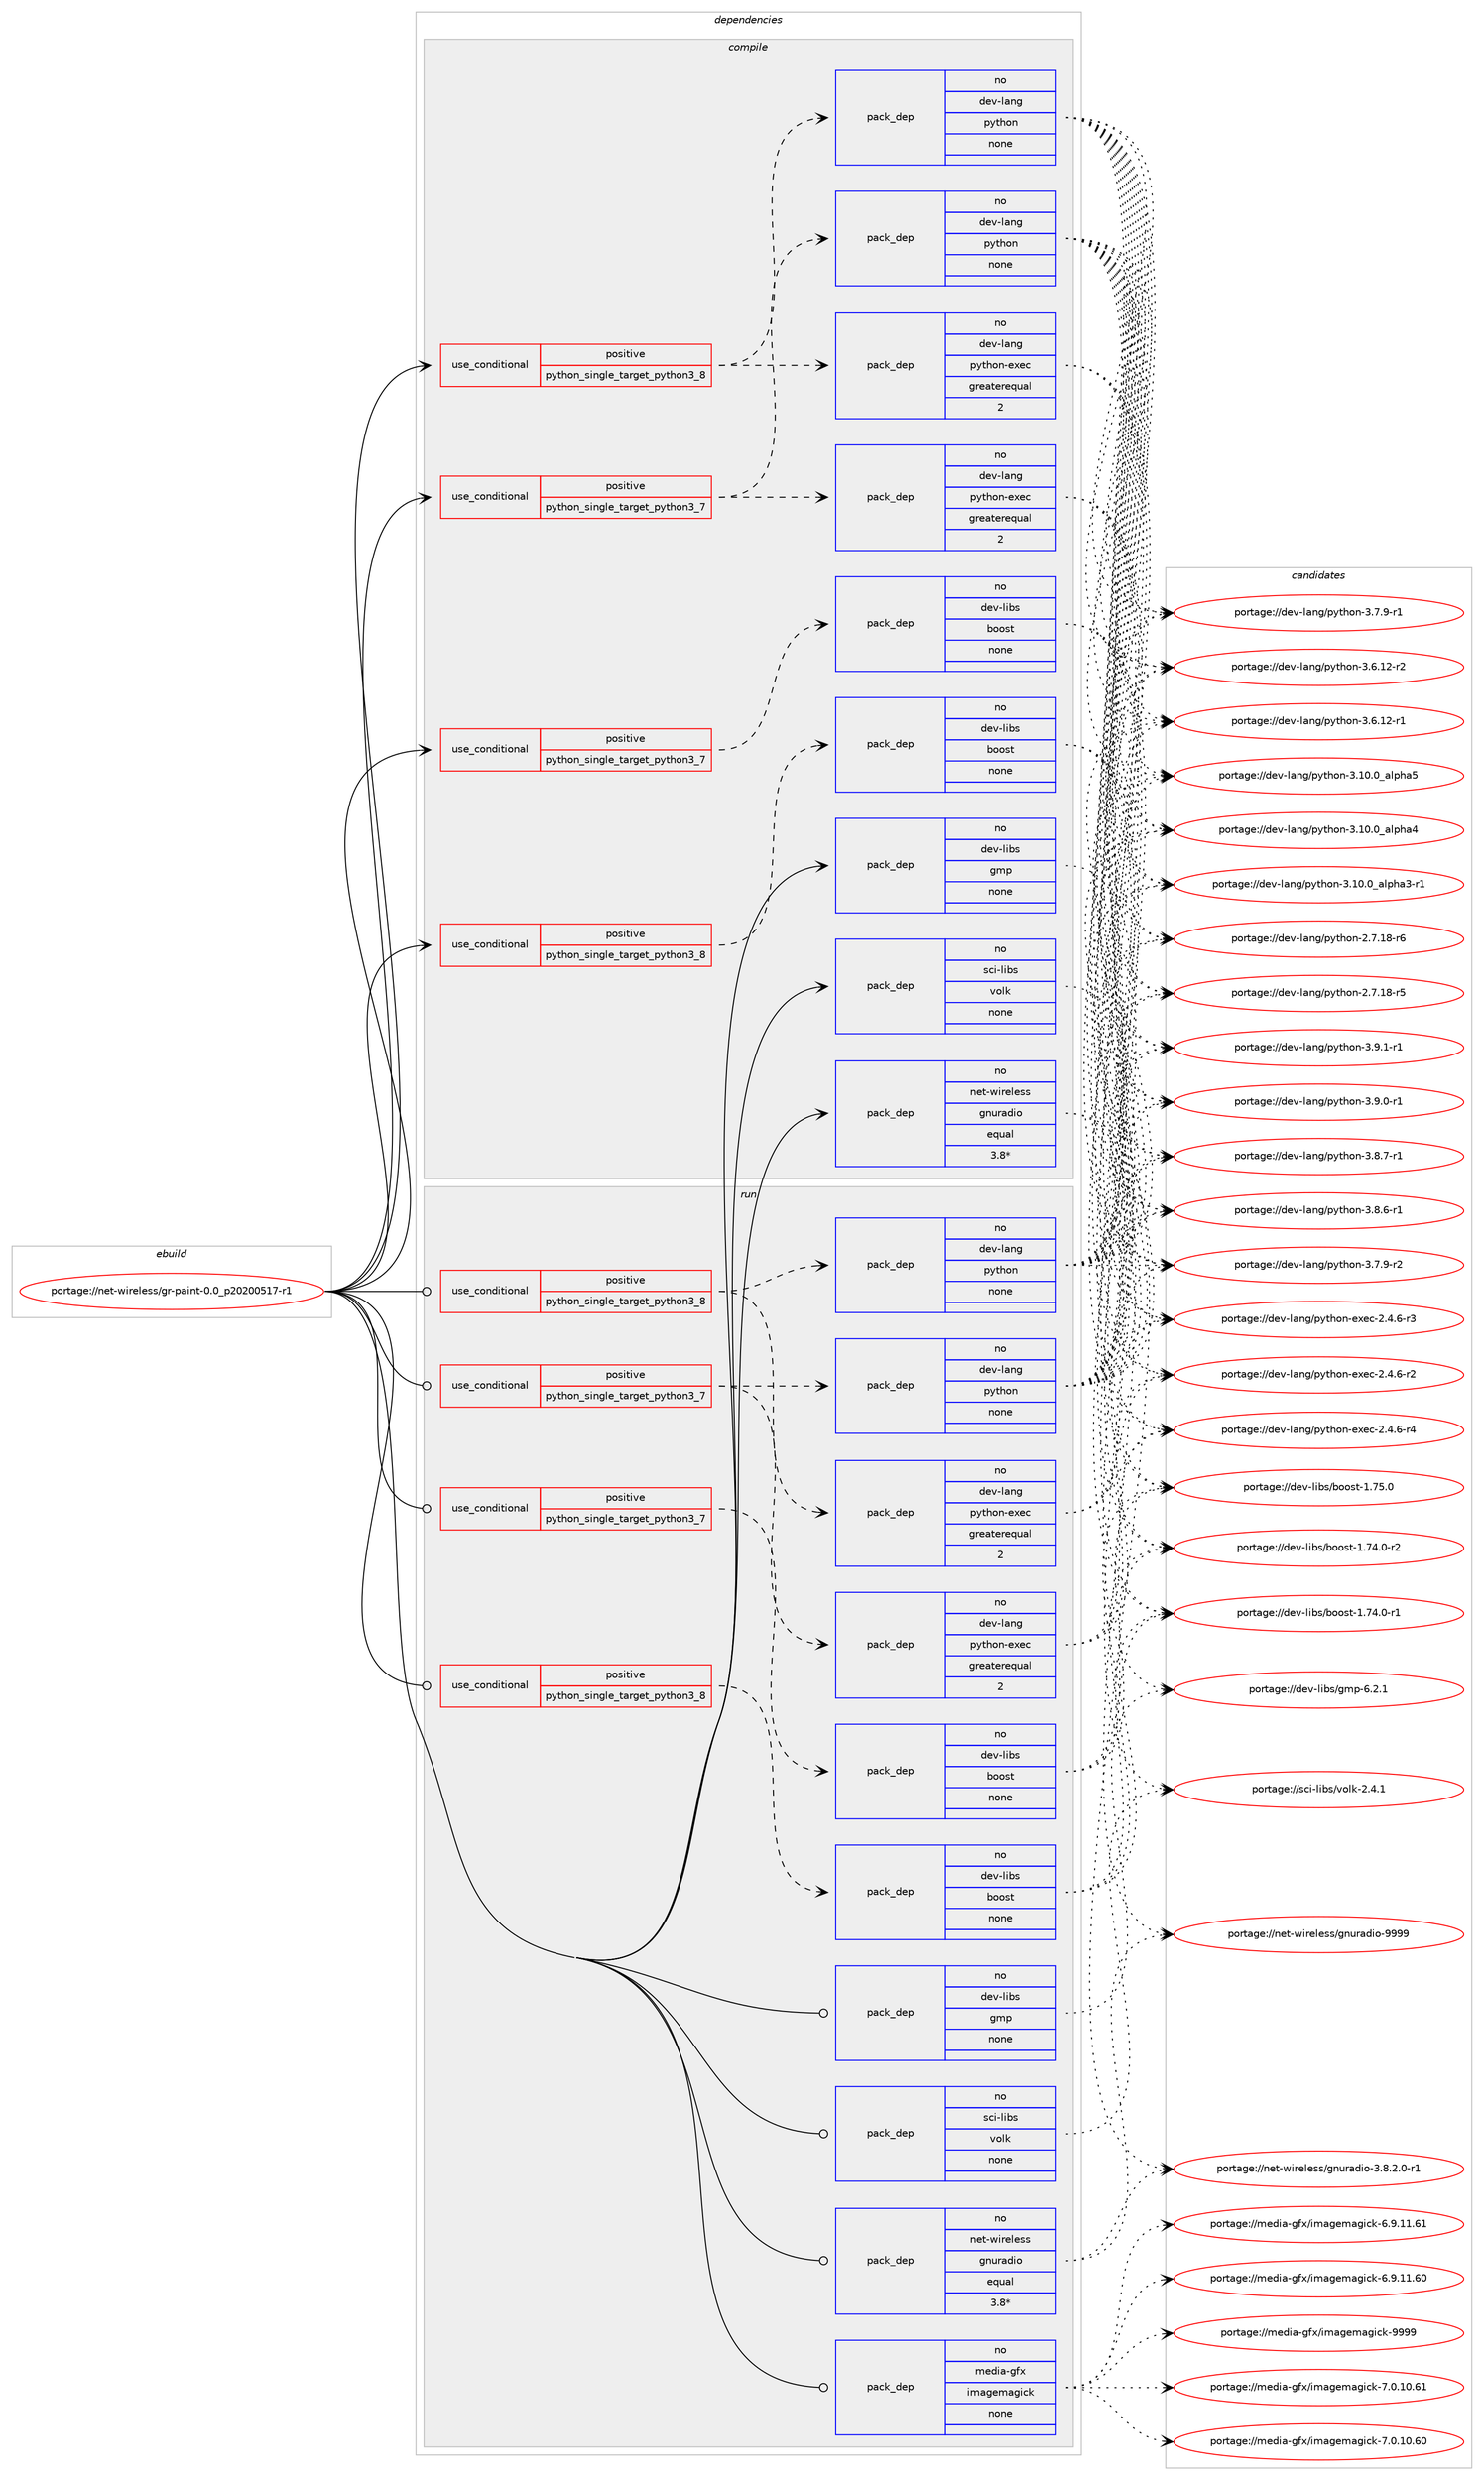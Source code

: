 digraph prolog {

# *************
# Graph options
# *************

newrank=true;
concentrate=true;
compound=true;
graph [rankdir=LR,fontname=Helvetica,fontsize=10,ranksep=1.5];#, ranksep=2.5, nodesep=0.2];
edge  [arrowhead=vee];
node  [fontname=Helvetica,fontsize=10];

# **********
# The ebuild
# **********

subgraph cluster_leftcol {
color=gray;
rank=same;
label=<<i>ebuild</i>>;
id [label="portage://net-wireless/gr-paint-0.0_p20200517-r1", color=red, width=4, href="../net-wireless/gr-paint-0.0_p20200517-r1.svg"];
}

# ****************
# The dependencies
# ****************

subgraph cluster_midcol {
color=gray;
label=<<i>dependencies</i>>;
subgraph cluster_compile {
fillcolor="#eeeeee";
style=filled;
label=<<i>compile</i>>;
subgraph cond6274 {
dependency20427 [label=<<TABLE BORDER="0" CELLBORDER="1" CELLSPACING="0" CELLPADDING="4"><TR><TD ROWSPAN="3" CELLPADDING="10">use_conditional</TD></TR><TR><TD>positive</TD></TR><TR><TD>python_single_target_python3_7</TD></TR></TABLE>>, shape=none, color=red];
subgraph pack13995 {
dependency20428 [label=<<TABLE BORDER="0" CELLBORDER="1" CELLSPACING="0" CELLPADDING="4" WIDTH="220"><TR><TD ROWSPAN="6" CELLPADDING="30">pack_dep</TD></TR><TR><TD WIDTH="110">no</TD></TR><TR><TD>dev-lang</TD></TR><TR><TD>python</TD></TR><TR><TD>none</TD></TR><TR><TD></TD></TR></TABLE>>, shape=none, color=blue];
}
dependency20427:e -> dependency20428:w [weight=20,style="dashed",arrowhead="vee"];
subgraph pack13996 {
dependency20429 [label=<<TABLE BORDER="0" CELLBORDER="1" CELLSPACING="0" CELLPADDING="4" WIDTH="220"><TR><TD ROWSPAN="6" CELLPADDING="30">pack_dep</TD></TR><TR><TD WIDTH="110">no</TD></TR><TR><TD>dev-lang</TD></TR><TR><TD>python-exec</TD></TR><TR><TD>greaterequal</TD></TR><TR><TD>2</TD></TR></TABLE>>, shape=none, color=blue];
}
dependency20427:e -> dependency20429:w [weight=20,style="dashed",arrowhead="vee"];
}
id:e -> dependency20427:w [weight=20,style="solid",arrowhead="vee"];
subgraph cond6275 {
dependency20430 [label=<<TABLE BORDER="0" CELLBORDER="1" CELLSPACING="0" CELLPADDING="4"><TR><TD ROWSPAN="3" CELLPADDING="10">use_conditional</TD></TR><TR><TD>positive</TD></TR><TR><TD>python_single_target_python3_7</TD></TR></TABLE>>, shape=none, color=red];
subgraph pack13997 {
dependency20431 [label=<<TABLE BORDER="0" CELLBORDER="1" CELLSPACING="0" CELLPADDING="4" WIDTH="220"><TR><TD ROWSPAN="6" CELLPADDING="30">pack_dep</TD></TR><TR><TD WIDTH="110">no</TD></TR><TR><TD>dev-libs</TD></TR><TR><TD>boost</TD></TR><TR><TD>none</TD></TR><TR><TD></TD></TR></TABLE>>, shape=none, color=blue];
}
dependency20430:e -> dependency20431:w [weight=20,style="dashed",arrowhead="vee"];
}
id:e -> dependency20430:w [weight=20,style="solid",arrowhead="vee"];
subgraph cond6276 {
dependency20432 [label=<<TABLE BORDER="0" CELLBORDER="1" CELLSPACING="0" CELLPADDING="4"><TR><TD ROWSPAN="3" CELLPADDING="10">use_conditional</TD></TR><TR><TD>positive</TD></TR><TR><TD>python_single_target_python3_8</TD></TR></TABLE>>, shape=none, color=red];
subgraph pack13998 {
dependency20433 [label=<<TABLE BORDER="0" CELLBORDER="1" CELLSPACING="0" CELLPADDING="4" WIDTH="220"><TR><TD ROWSPAN="6" CELLPADDING="30">pack_dep</TD></TR><TR><TD WIDTH="110">no</TD></TR><TR><TD>dev-lang</TD></TR><TR><TD>python</TD></TR><TR><TD>none</TD></TR><TR><TD></TD></TR></TABLE>>, shape=none, color=blue];
}
dependency20432:e -> dependency20433:w [weight=20,style="dashed",arrowhead="vee"];
subgraph pack13999 {
dependency20434 [label=<<TABLE BORDER="0" CELLBORDER="1" CELLSPACING="0" CELLPADDING="4" WIDTH="220"><TR><TD ROWSPAN="6" CELLPADDING="30">pack_dep</TD></TR><TR><TD WIDTH="110">no</TD></TR><TR><TD>dev-lang</TD></TR><TR><TD>python-exec</TD></TR><TR><TD>greaterequal</TD></TR><TR><TD>2</TD></TR></TABLE>>, shape=none, color=blue];
}
dependency20432:e -> dependency20434:w [weight=20,style="dashed",arrowhead="vee"];
}
id:e -> dependency20432:w [weight=20,style="solid",arrowhead="vee"];
subgraph cond6277 {
dependency20435 [label=<<TABLE BORDER="0" CELLBORDER="1" CELLSPACING="0" CELLPADDING="4"><TR><TD ROWSPAN="3" CELLPADDING="10">use_conditional</TD></TR><TR><TD>positive</TD></TR><TR><TD>python_single_target_python3_8</TD></TR></TABLE>>, shape=none, color=red];
subgraph pack14000 {
dependency20436 [label=<<TABLE BORDER="0" CELLBORDER="1" CELLSPACING="0" CELLPADDING="4" WIDTH="220"><TR><TD ROWSPAN="6" CELLPADDING="30">pack_dep</TD></TR><TR><TD WIDTH="110">no</TD></TR><TR><TD>dev-libs</TD></TR><TR><TD>boost</TD></TR><TR><TD>none</TD></TR><TR><TD></TD></TR></TABLE>>, shape=none, color=blue];
}
dependency20435:e -> dependency20436:w [weight=20,style="dashed",arrowhead="vee"];
}
id:e -> dependency20435:w [weight=20,style="solid",arrowhead="vee"];
subgraph pack14001 {
dependency20437 [label=<<TABLE BORDER="0" CELLBORDER="1" CELLSPACING="0" CELLPADDING="4" WIDTH="220"><TR><TD ROWSPAN="6" CELLPADDING="30">pack_dep</TD></TR><TR><TD WIDTH="110">no</TD></TR><TR><TD>dev-libs</TD></TR><TR><TD>gmp</TD></TR><TR><TD>none</TD></TR><TR><TD></TD></TR></TABLE>>, shape=none, color=blue];
}
id:e -> dependency20437:w [weight=20,style="solid",arrowhead="vee"];
subgraph pack14002 {
dependency20438 [label=<<TABLE BORDER="0" CELLBORDER="1" CELLSPACING="0" CELLPADDING="4" WIDTH="220"><TR><TD ROWSPAN="6" CELLPADDING="30">pack_dep</TD></TR><TR><TD WIDTH="110">no</TD></TR><TR><TD>net-wireless</TD></TR><TR><TD>gnuradio</TD></TR><TR><TD>equal</TD></TR><TR><TD>3.8*</TD></TR></TABLE>>, shape=none, color=blue];
}
id:e -> dependency20438:w [weight=20,style="solid",arrowhead="vee"];
subgraph pack14003 {
dependency20439 [label=<<TABLE BORDER="0" CELLBORDER="1" CELLSPACING="0" CELLPADDING="4" WIDTH="220"><TR><TD ROWSPAN="6" CELLPADDING="30">pack_dep</TD></TR><TR><TD WIDTH="110">no</TD></TR><TR><TD>sci-libs</TD></TR><TR><TD>volk</TD></TR><TR><TD>none</TD></TR><TR><TD></TD></TR></TABLE>>, shape=none, color=blue];
}
id:e -> dependency20439:w [weight=20,style="solid",arrowhead="vee"];
}
subgraph cluster_compileandrun {
fillcolor="#eeeeee";
style=filled;
label=<<i>compile and run</i>>;
}
subgraph cluster_run {
fillcolor="#eeeeee";
style=filled;
label=<<i>run</i>>;
subgraph cond6278 {
dependency20440 [label=<<TABLE BORDER="0" CELLBORDER="1" CELLSPACING="0" CELLPADDING="4"><TR><TD ROWSPAN="3" CELLPADDING="10">use_conditional</TD></TR><TR><TD>positive</TD></TR><TR><TD>python_single_target_python3_7</TD></TR></TABLE>>, shape=none, color=red];
subgraph pack14004 {
dependency20441 [label=<<TABLE BORDER="0" CELLBORDER="1" CELLSPACING="0" CELLPADDING="4" WIDTH="220"><TR><TD ROWSPAN="6" CELLPADDING="30">pack_dep</TD></TR><TR><TD WIDTH="110">no</TD></TR><TR><TD>dev-lang</TD></TR><TR><TD>python</TD></TR><TR><TD>none</TD></TR><TR><TD></TD></TR></TABLE>>, shape=none, color=blue];
}
dependency20440:e -> dependency20441:w [weight=20,style="dashed",arrowhead="vee"];
subgraph pack14005 {
dependency20442 [label=<<TABLE BORDER="0" CELLBORDER="1" CELLSPACING="0" CELLPADDING="4" WIDTH="220"><TR><TD ROWSPAN="6" CELLPADDING="30">pack_dep</TD></TR><TR><TD WIDTH="110">no</TD></TR><TR><TD>dev-lang</TD></TR><TR><TD>python-exec</TD></TR><TR><TD>greaterequal</TD></TR><TR><TD>2</TD></TR></TABLE>>, shape=none, color=blue];
}
dependency20440:e -> dependency20442:w [weight=20,style="dashed",arrowhead="vee"];
}
id:e -> dependency20440:w [weight=20,style="solid",arrowhead="odot"];
subgraph cond6279 {
dependency20443 [label=<<TABLE BORDER="0" CELLBORDER="1" CELLSPACING="0" CELLPADDING="4"><TR><TD ROWSPAN="3" CELLPADDING="10">use_conditional</TD></TR><TR><TD>positive</TD></TR><TR><TD>python_single_target_python3_7</TD></TR></TABLE>>, shape=none, color=red];
subgraph pack14006 {
dependency20444 [label=<<TABLE BORDER="0" CELLBORDER="1" CELLSPACING="0" CELLPADDING="4" WIDTH="220"><TR><TD ROWSPAN="6" CELLPADDING="30">pack_dep</TD></TR><TR><TD WIDTH="110">no</TD></TR><TR><TD>dev-libs</TD></TR><TR><TD>boost</TD></TR><TR><TD>none</TD></TR><TR><TD></TD></TR></TABLE>>, shape=none, color=blue];
}
dependency20443:e -> dependency20444:w [weight=20,style="dashed",arrowhead="vee"];
}
id:e -> dependency20443:w [weight=20,style="solid",arrowhead="odot"];
subgraph cond6280 {
dependency20445 [label=<<TABLE BORDER="0" CELLBORDER="1" CELLSPACING="0" CELLPADDING="4"><TR><TD ROWSPAN="3" CELLPADDING="10">use_conditional</TD></TR><TR><TD>positive</TD></TR><TR><TD>python_single_target_python3_8</TD></TR></TABLE>>, shape=none, color=red];
subgraph pack14007 {
dependency20446 [label=<<TABLE BORDER="0" CELLBORDER="1" CELLSPACING="0" CELLPADDING="4" WIDTH="220"><TR><TD ROWSPAN="6" CELLPADDING="30">pack_dep</TD></TR><TR><TD WIDTH="110">no</TD></TR><TR><TD>dev-lang</TD></TR><TR><TD>python</TD></TR><TR><TD>none</TD></TR><TR><TD></TD></TR></TABLE>>, shape=none, color=blue];
}
dependency20445:e -> dependency20446:w [weight=20,style="dashed",arrowhead="vee"];
subgraph pack14008 {
dependency20447 [label=<<TABLE BORDER="0" CELLBORDER="1" CELLSPACING="0" CELLPADDING="4" WIDTH="220"><TR><TD ROWSPAN="6" CELLPADDING="30">pack_dep</TD></TR><TR><TD WIDTH="110">no</TD></TR><TR><TD>dev-lang</TD></TR><TR><TD>python-exec</TD></TR><TR><TD>greaterequal</TD></TR><TR><TD>2</TD></TR></TABLE>>, shape=none, color=blue];
}
dependency20445:e -> dependency20447:w [weight=20,style="dashed",arrowhead="vee"];
}
id:e -> dependency20445:w [weight=20,style="solid",arrowhead="odot"];
subgraph cond6281 {
dependency20448 [label=<<TABLE BORDER="0" CELLBORDER="1" CELLSPACING="0" CELLPADDING="4"><TR><TD ROWSPAN="3" CELLPADDING="10">use_conditional</TD></TR><TR><TD>positive</TD></TR><TR><TD>python_single_target_python3_8</TD></TR></TABLE>>, shape=none, color=red];
subgraph pack14009 {
dependency20449 [label=<<TABLE BORDER="0" CELLBORDER="1" CELLSPACING="0" CELLPADDING="4" WIDTH="220"><TR><TD ROWSPAN="6" CELLPADDING="30">pack_dep</TD></TR><TR><TD WIDTH="110">no</TD></TR><TR><TD>dev-libs</TD></TR><TR><TD>boost</TD></TR><TR><TD>none</TD></TR><TR><TD></TD></TR></TABLE>>, shape=none, color=blue];
}
dependency20448:e -> dependency20449:w [weight=20,style="dashed",arrowhead="vee"];
}
id:e -> dependency20448:w [weight=20,style="solid",arrowhead="odot"];
subgraph pack14010 {
dependency20450 [label=<<TABLE BORDER="0" CELLBORDER="1" CELLSPACING="0" CELLPADDING="4" WIDTH="220"><TR><TD ROWSPAN="6" CELLPADDING="30">pack_dep</TD></TR><TR><TD WIDTH="110">no</TD></TR><TR><TD>dev-libs</TD></TR><TR><TD>gmp</TD></TR><TR><TD>none</TD></TR><TR><TD></TD></TR></TABLE>>, shape=none, color=blue];
}
id:e -> dependency20450:w [weight=20,style="solid",arrowhead="odot"];
subgraph pack14011 {
dependency20451 [label=<<TABLE BORDER="0" CELLBORDER="1" CELLSPACING="0" CELLPADDING="4" WIDTH="220"><TR><TD ROWSPAN="6" CELLPADDING="30">pack_dep</TD></TR><TR><TD WIDTH="110">no</TD></TR><TR><TD>media-gfx</TD></TR><TR><TD>imagemagick</TD></TR><TR><TD>none</TD></TR><TR><TD></TD></TR></TABLE>>, shape=none, color=blue];
}
id:e -> dependency20451:w [weight=20,style="solid",arrowhead="odot"];
subgraph pack14012 {
dependency20452 [label=<<TABLE BORDER="0" CELLBORDER="1" CELLSPACING="0" CELLPADDING="4" WIDTH="220"><TR><TD ROWSPAN="6" CELLPADDING="30">pack_dep</TD></TR><TR><TD WIDTH="110">no</TD></TR><TR><TD>net-wireless</TD></TR><TR><TD>gnuradio</TD></TR><TR><TD>equal</TD></TR><TR><TD>3.8*</TD></TR></TABLE>>, shape=none, color=blue];
}
id:e -> dependency20452:w [weight=20,style="solid",arrowhead="odot"];
subgraph pack14013 {
dependency20453 [label=<<TABLE BORDER="0" CELLBORDER="1" CELLSPACING="0" CELLPADDING="4" WIDTH="220"><TR><TD ROWSPAN="6" CELLPADDING="30">pack_dep</TD></TR><TR><TD WIDTH="110">no</TD></TR><TR><TD>sci-libs</TD></TR><TR><TD>volk</TD></TR><TR><TD>none</TD></TR><TR><TD></TD></TR></TABLE>>, shape=none, color=blue];
}
id:e -> dependency20453:w [weight=20,style="solid",arrowhead="odot"];
}
}

# **************
# The candidates
# **************

subgraph cluster_choices {
rank=same;
color=gray;
label=<<i>candidates</i>>;

subgraph choice13995 {
color=black;
nodesep=1;
choice1001011184510897110103471121211161041111104551465746494511449 [label="portage://dev-lang/python-3.9.1-r1", color=red, width=4,href="../dev-lang/python-3.9.1-r1.svg"];
choice1001011184510897110103471121211161041111104551465746484511449 [label="portage://dev-lang/python-3.9.0-r1", color=red, width=4,href="../dev-lang/python-3.9.0-r1.svg"];
choice1001011184510897110103471121211161041111104551465646554511449 [label="portage://dev-lang/python-3.8.7-r1", color=red, width=4,href="../dev-lang/python-3.8.7-r1.svg"];
choice1001011184510897110103471121211161041111104551465646544511449 [label="portage://dev-lang/python-3.8.6-r1", color=red, width=4,href="../dev-lang/python-3.8.6-r1.svg"];
choice1001011184510897110103471121211161041111104551465546574511450 [label="portage://dev-lang/python-3.7.9-r2", color=red, width=4,href="../dev-lang/python-3.7.9-r2.svg"];
choice1001011184510897110103471121211161041111104551465546574511449 [label="portage://dev-lang/python-3.7.9-r1", color=red, width=4,href="../dev-lang/python-3.7.9-r1.svg"];
choice100101118451089711010347112121116104111110455146544649504511450 [label="portage://dev-lang/python-3.6.12-r2", color=red, width=4,href="../dev-lang/python-3.6.12-r2.svg"];
choice100101118451089711010347112121116104111110455146544649504511449 [label="portage://dev-lang/python-3.6.12-r1", color=red, width=4,href="../dev-lang/python-3.6.12-r1.svg"];
choice1001011184510897110103471121211161041111104551464948464895971081121049753 [label="portage://dev-lang/python-3.10.0_alpha5", color=red, width=4,href="../dev-lang/python-3.10.0_alpha5.svg"];
choice1001011184510897110103471121211161041111104551464948464895971081121049752 [label="portage://dev-lang/python-3.10.0_alpha4", color=red, width=4,href="../dev-lang/python-3.10.0_alpha4.svg"];
choice10010111845108971101034711212111610411111045514649484648959710811210497514511449 [label="portage://dev-lang/python-3.10.0_alpha3-r1", color=red, width=4,href="../dev-lang/python-3.10.0_alpha3-r1.svg"];
choice100101118451089711010347112121116104111110455046554649564511454 [label="portage://dev-lang/python-2.7.18-r6", color=red, width=4,href="../dev-lang/python-2.7.18-r6.svg"];
choice100101118451089711010347112121116104111110455046554649564511453 [label="portage://dev-lang/python-2.7.18-r5", color=red, width=4,href="../dev-lang/python-2.7.18-r5.svg"];
dependency20428:e -> choice1001011184510897110103471121211161041111104551465746494511449:w [style=dotted,weight="100"];
dependency20428:e -> choice1001011184510897110103471121211161041111104551465746484511449:w [style=dotted,weight="100"];
dependency20428:e -> choice1001011184510897110103471121211161041111104551465646554511449:w [style=dotted,weight="100"];
dependency20428:e -> choice1001011184510897110103471121211161041111104551465646544511449:w [style=dotted,weight="100"];
dependency20428:e -> choice1001011184510897110103471121211161041111104551465546574511450:w [style=dotted,weight="100"];
dependency20428:e -> choice1001011184510897110103471121211161041111104551465546574511449:w [style=dotted,weight="100"];
dependency20428:e -> choice100101118451089711010347112121116104111110455146544649504511450:w [style=dotted,weight="100"];
dependency20428:e -> choice100101118451089711010347112121116104111110455146544649504511449:w [style=dotted,weight="100"];
dependency20428:e -> choice1001011184510897110103471121211161041111104551464948464895971081121049753:w [style=dotted,weight="100"];
dependency20428:e -> choice1001011184510897110103471121211161041111104551464948464895971081121049752:w [style=dotted,weight="100"];
dependency20428:e -> choice10010111845108971101034711212111610411111045514649484648959710811210497514511449:w [style=dotted,weight="100"];
dependency20428:e -> choice100101118451089711010347112121116104111110455046554649564511454:w [style=dotted,weight="100"];
dependency20428:e -> choice100101118451089711010347112121116104111110455046554649564511453:w [style=dotted,weight="100"];
}
subgraph choice13996 {
color=black;
nodesep=1;
choice10010111845108971101034711212111610411111045101120101994550465246544511452 [label="portage://dev-lang/python-exec-2.4.6-r4", color=red, width=4,href="../dev-lang/python-exec-2.4.6-r4.svg"];
choice10010111845108971101034711212111610411111045101120101994550465246544511451 [label="portage://dev-lang/python-exec-2.4.6-r3", color=red, width=4,href="../dev-lang/python-exec-2.4.6-r3.svg"];
choice10010111845108971101034711212111610411111045101120101994550465246544511450 [label="portage://dev-lang/python-exec-2.4.6-r2", color=red, width=4,href="../dev-lang/python-exec-2.4.6-r2.svg"];
dependency20429:e -> choice10010111845108971101034711212111610411111045101120101994550465246544511452:w [style=dotted,weight="100"];
dependency20429:e -> choice10010111845108971101034711212111610411111045101120101994550465246544511451:w [style=dotted,weight="100"];
dependency20429:e -> choice10010111845108971101034711212111610411111045101120101994550465246544511450:w [style=dotted,weight="100"];
}
subgraph choice13997 {
color=black;
nodesep=1;
choice1001011184510810598115479811111111511645494655534648 [label="portage://dev-libs/boost-1.75.0", color=red, width=4,href="../dev-libs/boost-1.75.0.svg"];
choice10010111845108105981154798111111115116454946555246484511450 [label="portage://dev-libs/boost-1.74.0-r2", color=red, width=4,href="../dev-libs/boost-1.74.0-r2.svg"];
choice10010111845108105981154798111111115116454946555246484511449 [label="portage://dev-libs/boost-1.74.0-r1", color=red, width=4,href="../dev-libs/boost-1.74.0-r1.svg"];
dependency20431:e -> choice1001011184510810598115479811111111511645494655534648:w [style=dotted,weight="100"];
dependency20431:e -> choice10010111845108105981154798111111115116454946555246484511450:w [style=dotted,weight="100"];
dependency20431:e -> choice10010111845108105981154798111111115116454946555246484511449:w [style=dotted,weight="100"];
}
subgraph choice13998 {
color=black;
nodesep=1;
choice1001011184510897110103471121211161041111104551465746494511449 [label="portage://dev-lang/python-3.9.1-r1", color=red, width=4,href="../dev-lang/python-3.9.1-r1.svg"];
choice1001011184510897110103471121211161041111104551465746484511449 [label="portage://dev-lang/python-3.9.0-r1", color=red, width=4,href="../dev-lang/python-3.9.0-r1.svg"];
choice1001011184510897110103471121211161041111104551465646554511449 [label="portage://dev-lang/python-3.8.7-r1", color=red, width=4,href="../dev-lang/python-3.8.7-r1.svg"];
choice1001011184510897110103471121211161041111104551465646544511449 [label="portage://dev-lang/python-3.8.6-r1", color=red, width=4,href="../dev-lang/python-3.8.6-r1.svg"];
choice1001011184510897110103471121211161041111104551465546574511450 [label="portage://dev-lang/python-3.7.9-r2", color=red, width=4,href="../dev-lang/python-3.7.9-r2.svg"];
choice1001011184510897110103471121211161041111104551465546574511449 [label="portage://dev-lang/python-3.7.9-r1", color=red, width=4,href="../dev-lang/python-3.7.9-r1.svg"];
choice100101118451089711010347112121116104111110455146544649504511450 [label="portage://dev-lang/python-3.6.12-r2", color=red, width=4,href="../dev-lang/python-3.6.12-r2.svg"];
choice100101118451089711010347112121116104111110455146544649504511449 [label="portage://dev-lang/python-3.6.12-r1", color=red, width=4,href="../dev-lang/python-3.6.12-r1.svg"];
choice1001011184510897110103471121211161041111104551464948464895971081121049753 [label="portage://dev-lang/python-3.10.0_alpha5", color=red, width=4,href="../dev-lang/python-3.10.0_alpha5.svg"];
choice1001011184510897110103471121211161041111104551464948464895971081121049752 [label="portage://dev-lang/python-3.10.0_alpha4", color=red, width=4,href="../dev-lang/python-3.10.0_alpha4.svg"];
choice10010111845108971101034711212111610411111045514649484648959710811210497514511449 [label="portage://dev-lang/python-3.10.0_alpha3-r1", color=red, width=4,href="../dev-lang/python-3.10.0_alpha3-r1.svg"];
choice100101118451089711010347112121116104111110455046554649564511454 [label="portage://dev-lang/python-2.7.18-r6", color=red, width=4,href="../dev-lang/python-2.7.18-r6.svg"];
choice100101118451089711010347112121116104111110455046554649564511453 [label="portage://dev-lang/python-2.7.18-r5", color=red, width=4,href="../dev-lang/python-2.7.18-r5.svg"];
dependency20433:e -> choice1001011184510897110103471121211161041111104551465746494511449:w [style=dotted,weight="100"];
dependency20433:e -> choice1001011184510897110103471121211161041111104551465746484511449:w [style=dotted,weight="100"];
dependency20433:e -> choice1001011184510897110103471121211161041111104551465646554511449:w [style=dotted,weight="100"];
dependency20433:e -> choice1001011184510897110103471121211161041111104551465646544511449:w [style=dotted,weight="100"];
dependency20433:e -> choice1001011184510897110103471121211161041111104551465546574511450:w [style=dotted,weight="100"];
dependency20433:e -> choice1001011184510897110103471121211161041111104551465546574511449:w [style=dotted,weight="100"];
dependency20433:e -> choice100101118451089711010347112121116104111110455146544649504511450:w [style=dotted,weight="100"];
dependency20433:e -> choice100101118451089711010347112121116104111110455146544649504511449:w [style=dotted,weight="100"];
dependency20433:e -> choice1001011184510897110103471121211161041111104551464948464895971081121049753:w [style=dotted,weight="100"];
dependency20433:e -> choice1001011184510897110103471121211161041111104551464948464895971081121049752:w [style=dotted,weight="100"];
dependency20433:e -> choice10010111845108971101034711212111610411111045514649484648959710811210497514511449:w [style=dotted,weight="100"];
dependency20433:e -> choice100101118451089711010347112121116104111110455046554649564511454:w [style=dotted,weight="100"];
dependency20433:e -> choice100101118451089711010347112121116104111110455046554649564511453:w [style=dotted,weight="100"];
}
subgraph choice13999 {
color=black;
nodesep=1;
choice10010111845108971101034711212111610411111045101120101994550465246544511452 [label="portage://dev-lang/python-exec-2.4.6-r4", color=red, width=4,href="../dev-lang/python-exec-2.4.6-r4.svg"];
choice10010111845108971101034711212111610411111045101120101994550465246544511451 [label="portage://dev-lang/python-exec-2.4.6-r3", color=red, width=4,href="../dev-lang/python-exec-2.4.6-r3.svg"];
choice10010111845108971101034711212111610411111045101120101994550465246544511450 [label="portage://dev-lang/python-exec-2.4.6-r2", color=red, width=4,href="../dev-lang/python-exec-2.4.6-r2.svg"];
dependency20434:e -> choice10010111845108971101034711212111610411111045101120101994550465246544511452:w [style=dotted,weight="100"];
dependency20434:e -> choice10010111845108971101034711212111610411111045101120101994550465246544511451:w [style=dotted,weight="100"];
dependency20434:e -> choice10010111845108971101034711212111610411111045101120101994550465246544511450:w [style=dotted,weight="100"];
}
subgraph choice14000 {
color=black;
nodesep=1;
choice1001011184510810598115479811111111511645494655534648 [label="portage://dev-libs/boost-1.75.0", color=red, width=4,href="../dev-libs/boost-1.75.0.svg"];
choice10010111845108105981154798111111115116454946555246484511450 [label="portage://dev-libs/boost-1.74.0-r2", color=red, width=4,href="../dev-libs/boost-1.74.0-r2.svg"];
choice10010111845108105981154798111111115116454946555246484511449 [label="portage://dev-libs/boost-1.74.0-r1", color=red, width=4,href="../dev-libs/boost-1.74.0-r1.svg"];
dependency20436:e -> choice1001011184510810598115479811111111511645494655534648:w [style=dotted,weight="100"];
dependency20436:e -> choice10010111845108105981154798111111115116454946555246484511450:w [style=dotted,weight="100"];
dependency20436:e -> choice10010111845108105981154798111111115116454946555246484511449:w [style=dotted,weight="100"];
}
subgraph choice14001 {
color=black;
nodesep=1;
choice100101118451081059811547103109112455446504649 [label="portage://dev-libs/gmp-6.2.1", color=red, width=4,href="../dev-libs/gmp-6.2.1.svg"];
dependency20437:e -> choice100101118451081059811547103109112455446504649:w [style=dotted,weight="100"];
}
subgraph choice14002 {
color=black;
nodesep=1;
choice1101011164511910511410110810111511547103110117114971001051114557575757 [label="portage://net-wireless/gnuradio-9999", color=red, width=4,href="../net-wireless/gnuradio-9999.svg"];
choice11010111645119105114101108101115115471031101171149710010511145514656465046484511449 [label="portage://net-wireless/gnuradio-3.8.2.0-r1", color=red, width=4,href="../net-wireless/gnuradio-3.8.2.0-r1.svg"];
dependency20438:e -> choice1101011164511910511410110810111511547103110117114971001051114557575757:w [style=dotted,weight="100"];
dependency20438:e -> choice11010111645119105114101108101115115471031101171149710010511145514656465046484511449:w [style=dotted,weight="100"];
}
subgraph choice14003 {
color=black;
nodesep=1;
choice11599105451081059811547118111108107455046524649 [label="portage://sci-libs/volk-2.4.1", color=red, width=4,href="../sci-libs/volk-2.4.1.svg"];
dependency20439:e -> choice11599105451081059811547118111108107455046524649:w [style=dotted,weight="100"];
}
subgraph choice14004 {
color=black;
nodesep=1;
choice1001011184510897110103471121211161041111104551465746494511449 [label="portage://dev-lang/python-3.9.1-r1", color=red, width=4,href="../dev-lang/python-3.9.1-r1.svg"];
choice1001011184510897110103471121211161041111104551465746484511449 [label="portage://dev-lang/python-3.9.0-r1", color=red, width=4,href="../dev-lang/python-3.9.0-r1.svg"];
choice1001011184510897110103471121211161041111104551465646554511449 [label="portage://dev-lang/python-3.8.7-r1", color=red, width=4,href="../dev-lang/python-3.8.7-r1.svg"];
choice1001011184510897110103471121211161041111104551465646544511449 [label="portage://dev-lang/python-3.8.6-r1", color=red, width=4,href="../dev-lang/python-3.8.6-r1.svg"];
choice1001011184510897110103471121211161041111104551465546574511450 [label="portage://dev-lang/python-3.7.9-r2", color=red, width=4,href="../dev-lang/python-3.7.9-r2.svg"];
choice1001011184510897110103471121211161041111104551465546574511449 [label="portage://dev-lang/python-3.7.9-r1", color=red, width=4,href="../dev-lang/python-3.7.9-r1.svg"];
choice100101118451089711010347112121116104111110455146544649504511450 [label="portage://dev-lang/python-3.6.12-r2", color=red, width=4,href="../dev-lang/python-3.6.12-r2.svg"];
choice100101118451089711010347112121116104111110455146544649504511449 [label="portage://dev-lang/python-3.6.12-r1", color=red, width=4,href="../dev-lang/python-3.6.12-r1.svg"];
choice1001011184510897110103471121211161041111104551464948464895971081121049753 [label="portage://dev-lang/python-3.10.0_alpha5", color=red, width=4,href="../dev-lang/python-3.10.0_alpha5.svg"];
choice1001011184510897110103471121211161041111104551464948464895971081121049752 [label="portage://dev-lang/python-3.10.0_alpha4", color=red, width=4,href="../dev-lang/python-3.10.0_alpha4.svg"];
choice10010111845108971101034711212111610411111045514649484648959710811210497514511449 [label="portage://dev-lang/python-3.10.0_alpha3-r1", color=red, width=4,href="../dev-lang/python-3.10.0_alpha3-r1.svg"];
choice100101118451089711010347112121116104111110455046554649564511454 [label="portage://dev-lang/python-2.7.18-r6", color=red, width=4,href="../dev-lang/python-2.7.18-r6.svg"];
choice100101118451089711010347112121116104111110455046554649564511453 [label="portage://dev-lang/python-2.7.18-r5", color=red, width=4,href="../dev-lang/python-2.7.18-r5.svg"];
dependency20441:e -> choice1001011184510897110103471121211161041111104551465746494511449:w [style=dotted,weight="100"];
dependency20441:e -> choice1001011184510897110103471121211161041111104551465746484511449:w [style=dotted,weight="100"];
dependency20441:e -> choice1001011184510897110103471121211161041111104551465646554511449:w [style=dotted,weight="100"];
dependency20441:e -> choice1001011184510897110103471121211161041111104551465646544511449:w [style=dotted,weight="100"];
dependency20441:e -> choice1001011184510897110103471121211161041111104551465546574511450:w [style=dotted,weight="100"];
dependency20441:e -> choice1001011184510897110103471121211161041111104551465546574511449:w [style=dotted,weight="100"];
dependency20441:e -> choice100101118451089711010347112121116104111110455146544649504511450:w [style=dotted,weight="100"];
dependency20441:e -> choice100101118451089711010347112121116104111110455146544649504511449:w [style=dotted,weight="100"];
dependency20441:e -> choice1001011184510897110103471121211161041111104551464948464895971081121049753:w [style=dotted,weight="100"];
dependency20441:e -> choice1001011184510897110103471121211161041111104551464948464895971081121049752:w [style=dotted,weight="100"];
dependency20441:e -> choice10010111845108971101034711212111610411111045514649484648959710811210497514511449:w [style=dotted,weight="100"];
dependency20441:e -> choice100101118451089711010347112121116104111110455046554649564511454:w [style=dotted,weight="100"];
dependency20441:e -> choice100101118451089711010347112121116104111110455046554649564511453:w [style=dotted,weight="100"];
}
subgraph choice14005 {
color=black;
nodesep=1;
choice10010111845108971101034711212111610411111045101120101994550465246544511452 [label="portage://dev-lang/python-exec-2.4.6-r4", color=red, width=4,href="../dev-lang/python-exec-2.4.6-r4.svg"];
choice10010111845108971101034711212111610411111045101120101994550465246544511451 [label="portage://dev-lang/python-exec-2.4.6-r3", color=red, width=4,href="../dev-lang/python-exec-2.4.6-r3.svg"];
choice10010111845108971101034711212111610411111045101120101994550465246544511450 [label="portage://dev-lang/python-exec-2.4.6-r2", color=red, width=4,href="../dev-lang/python-exec-2.4.6-r2.svg"];
dependency20442:e -> choice10010111845108971101034711212111610411111045101120101994550465246544511452:w [style=dotted,weight="100"];
dependency20442:e -> choice10010111845108971101034711212111610411111045101120101994550465246544511451:w [style=dotted,weight="100"];
dependency20442:e -> choice10010111845108971101034711212111610411111045101120101994550465246544511450:w [style=dotted,weight="100"];
}
subgraph choice14006 {
color=black;
nodesep=1;
choice1001011184510810598115479811111111511645494655534648 [label="portage://dev-libs/boost-1.75.0", color=red, width=4,href="../dev-libs/boost-1.75.0.svg"];
choice10010111845108105981154798111111115116454946555246484511450 [label="portage://dev-libs/boost-1.74.0-r2", color=red, width=4,href="../dev-libs/boost-1.74.0-r2.svg"];
choice10010111845108105981154798111111115116454946555246484511449 [label="portage://dev-libs/boost-1.74.0-r1", color=red, width=4,href="../dev-libs/boost-1.74.0-r1.svg"];
dependency20444:e -> choice1001011184510810598115479811111111511645494655534648:w [style=dotted,weight="100"];
dependency20444:e -> choice10010111845108105981154798111111115116454946555246484511450:w [style=dotted,weight="100"];
dependency20444:e -> choice10010111845108105981154798111111115116454946555246484511449:w [style=dotted,weight="100"];
}
subgraph choice14007 {
color=black;
nodesep=1;
choice1001011184510897110103471121211161041111104551465746494511449 [label="portage://dev-lang/python-3.9.1-r1", color=red, width=4,href="../dev-lang/python-3.9.1-r1.svg"];
choice1001011184510897110103471121211161041111104551465746484511449 [label="portage://dev-lang/python-3.9.0-r1", color=red, width=4,href="../dev-lang/python-3.9.0-r1.svg"];
choice1001011184510897110103471121211161041111104551465646554511449 [label="portage://dev-lang/python-3.8.7-r1", color=red, width=4,href="../dev-lang/python-3.8.7-r1.svg"];
choice1001011184510897110103471121211161041111104551465646544511449 [label="portage://dev-lang/python-3.8.6-r1", color=red, width=4,href="../dev-lang/python-3.8.6-r1.svg"];
choice1001011184510897110103471121211161041111104551465546574511450 [label="portage://dev-lang/python-3.7.9-r2", color=red, width=4,href="../dev-lang/python-3.7.9-r2.svg"];
choice1001011184510897110103471121211161041111104551465546574511449 [label="portage://dev-lang/python-3.7.9-r1", color=red, width=4,href="../dev-lang/python-3.7.9-r1.svg"];
choice100101118451089711010347112121116104111110455146544649504511450 [label="portage://dev-lang/python-3.6.12-r2", color=red, width=4,href="../dev-lang/python-3.6.12-r2.svg"];
choice100101118451089711010347112121116104111110455146544649504511449 [label="portage://dev-lang/python-3.6.12-r1", color=red, width=4,href="../dev-lang/python-3.6.12-r1.svg"];
choice1001011184510897110103471121211161041111104551464948464895971081121049753 [label="portage://dev-lang/python-3.10.0_alpha5", color=red, width=4,href="../dev-lang/python-3.10.0_alpha5.svg"];
choice1001011184510897110103471121211161041111104551464948464895971081121049752 [label="portage://dev-lang/python-3.10.0_alpha4", color=red, width=4,href="../dev-lang/python-3.10.0_alpha4.svg"];
choice10010111845108971101034711212111610411111045514649484648959710811210497514511449 [label="portage://dev-lang/python-3.10.0_alpha3-r1", color=red, width=4,href="../dev-lang/python-3.10.0_alpha3-r1.svg"];
choice100101118451089711010347112121116104111110455046554649564511454 [label="portage://dev-lang/python-2.7.18-r6", color=red, width=4,href="../dev-lang/python-2.7.18-r6.svg"];
choice100101118451089711010347112121116104111110455046554649564511453 [label="portage://dev-lang/python-2.7.18-r5", color=red, width=4,href="../dev-lang/python-2.7.18-r5.svg"];
dependency20446:e -> choice1001011184510897110103471121211161041111104551465746494511449:w [style=dotted,weight="100"];
dependency20446:e -> choice1001011184510897110103471121211161041111104551465746484511449:w [style=dotted,weight="100"];
dependency20446:e -> choice1001011184510897110103471121211161041111104551465646554511449:w [style=dotted,weight="100"];
dependency20446:e -> choice1001011184510897110103471121211161041111104551465646544511449:w [style=dotted,weight="100"];
dependency20446:e -> choice1001011184510897110103471121211161041111104551465546574511450:w [style=dotted,weight="100"];
dependency20446:e -> choice1001011184510897110103471121211161041111104551465546574511449:w [style=dotted,weight="100"];
dependency20446:e -> choice100101118451089711010347112121116104111110455146544649504511450:w [style=dotted,weight="100"];
dependency20446:e -> choice100101118451089711010347112121116104111110455146544649504511449:w [style=dotted,weight="100"];
dependency20446:e -> choice1001011184510897110103471121211161041111104551464948464895971081121049753:w [style=dotted,weight="100"];
dependency20446:e -> choice1001011184510897110103471121211161041111104551464948464895971081121049752:w [style=dotted,weight="100"];
dependency20446:e -> choice10010111845108971101034711212111610411111045514649484648959710811210497514511449:w [style=dotted,weight="100"];
dependency20446:e -> choice100101118451089711010347112121116104111110455046554649564511454:w [style=dotted,weight="100"];
dependency20446:e -> choice100101118451089711010347112121116104111110455046554649564511453:w [style=dotted,weight="100"];
}
subgraph choice14008 {
color=black;
nodesep=1;
choice10010111845108971101034711212111610411111045101120101994550465246544511452 [label="portage://dev-lang/python-exec-2.4.6-r4", color=red, width=4,href="../dev-lang/python-exec-2.4.6-r4.svg"];
choice10010111845108971101034711212111610411111045101120101994550465246544511451 [label="portage://dev-lang/python-exec-2.4.6-r3", color=red, width=4,href="../dev-lang/python-exec-2.4.6-r3.svg"];
choice10010111845108971101034711212111610411111045101120101994550465246544511450 [label="portage://dev-lang/python-exec-2.4.6-r2", color=red, width=4,href="../dev-lang/python-exec-2.4.6-r2.svg"];
dependency20447:e -> choice10010111845108971101034711212111610411111045101120101994550465246544511452:w [style=dotted,weight="100"];
dependency20447:e -> choice10010111845108971101034711212111610411111045101120101994550465246544511451:w [style=dotted,weight="100"];
dependency20447:e -> choice10010111845108971101034711212111610411111045101120101994550465246544511450:w [style=dotted,weight="100"];
}
subgraph choice14009 {
color=black;
nodesep=1;
choice1001011184510810598115479811111111511645494655534648 [label="portage://dev-libs/boost-1.75.0", color=red, width=4,href="../dev-libs/boost-1.75.0.svg"];
choice10010111845108105981154798111111115116454946555246484511450 [label="portage://dev-libs/boost-1.74.0-r2", color=red, width=4,href="../dev-libs/boost-1.74.0-r2.svg"];
choice10010111845108105981154798111111115116454946555246484511449 [label="portage://dev-libs/boost-1.74.0-r1", color=red, width=4,href="../dev-libs/boost-1.74.0-r1.svg"];
dependency20449:e -> choice1001011184510810598115479811111111511645494655534648:w [style=dotted,weight="100"];
dependency20449:e -> choice10010111845108105981154798111111115116454946555246484511450:w [style=dotted,weight="100"];
dependency20449:e -> choice10010111845108105981154798111111115116454946555246484511449:w [style=dotted,weight="100"];
}
subgraph choice14010 {
color=black;
nodesep=1;
choice100101118451081059811547103109112455446504649 [label="portage://dev-libs/gmp-6.2.1", color=red, width=4,href="../dev-libs/gmp-6.2.1.svg"];
dependency20450:e -> choice100101118451081059811547103109112455446504649:w [style=dotted,weight="100"];
}
subgraph choice14011 {
color=black;
nodesep=1;
choice1091011001059745103102120471051099710310110997103105991074557575757 [label="portage://media-gfx/imagemagick-9999", color=red, width=4,href="../media-gfx/imagemagick-9999.svg"];
choice10910110010597451031021204710510997103101109971031059910745554648464948465449 [label="portage://media-gfx/imagemagick-7.0.10.61", color=red, width=4,href="../media-gfx/imagemagick-7.0.10.61.svg"];
choice10910110010597451031021204710510997103101109971031059910745554648464948465448 [label="portage://media-gfx/imagemagick-7.0.10.60", color=red, width=4,href="../media-gfx/imagemagick-7.0.10.60.svg"];
choice10910110010597451031021204710510997103101109971031059910745544657464949465449 [label="portage://media-gfx/imagemagick-6.9.11.61", color=red, width=4,href="../media-gfx/imagemagick-6.9.11.61.svg"];
choice10910110010597451031021204710510997103101109971031059910745544657464949465448 [label="portage://media-gfx/imagemagick-6.9.11.60", color=red, width=4,href="../media-gfx/imagemagick-6.9.11.60.svg"];
dependency20451:e -> choice1091011001059745103102120471051099710310110997103105991074557575757:w [style=dotted,weight="100"];
dependency20451:e -> choice10910110010597451031021204710510997103101109971031059910745554648464948465449:w [style=dotted,weight="100"];
dependency20451:e -> choice10910110010597451031021204710510997103101109971031059910745554648464948465448:w [style=dotted,weight="100"];
dependency20451:e -> choice10910110010597451031021204710510997103101109971031059910745544657464949465449:w [style=dotted,weight="100"];
dependency20451:e -> choice10910110010597451031021204710510997103101109971031059910745544657464949465448:w [style=dotted,weight="100"];
}
subgraph choice14012 {
color=black;
nodesep=1;
choice1101011164511910511410110810111511547103110117114971001051114557575757 [label="portage://net-wireless/gnuradio-9999", color=red, width=4,href="../net-wireless/gnuradio-9999.svg"];
choice11010111645119105114101108101115115471031101171149710010511145514656465046484511449 [label="portage://net-wireless/gnuradio-3.8.2.0-r1", color=red, width=4,href="../net-wireless/gnuradio-3.8.2.0-r1.svg"];
dependency20452:e -> choice1101011164511910511410110810111511547103110117114971001051114557575757:w [style=dotted,weight="100"];
dependency20452:e -> choice11010111645119105114101108101115115471031101171149710010511145514656465046484511449:w [style=dotted,weight="100"];
}
subgraph choice14013 {
color=black;
nodesep=1;
choice11599105451081059811547118111108107455046524649 [label="portage://sci-libs/volk-2.4.1", color=red, width=4,href="../sci-libs/volk-2.4.1.svg"];
dependency20453:e -> choice11599105451081059811547118111108107455046524649:w [style=dotted,weight="100"];
}
}

}
